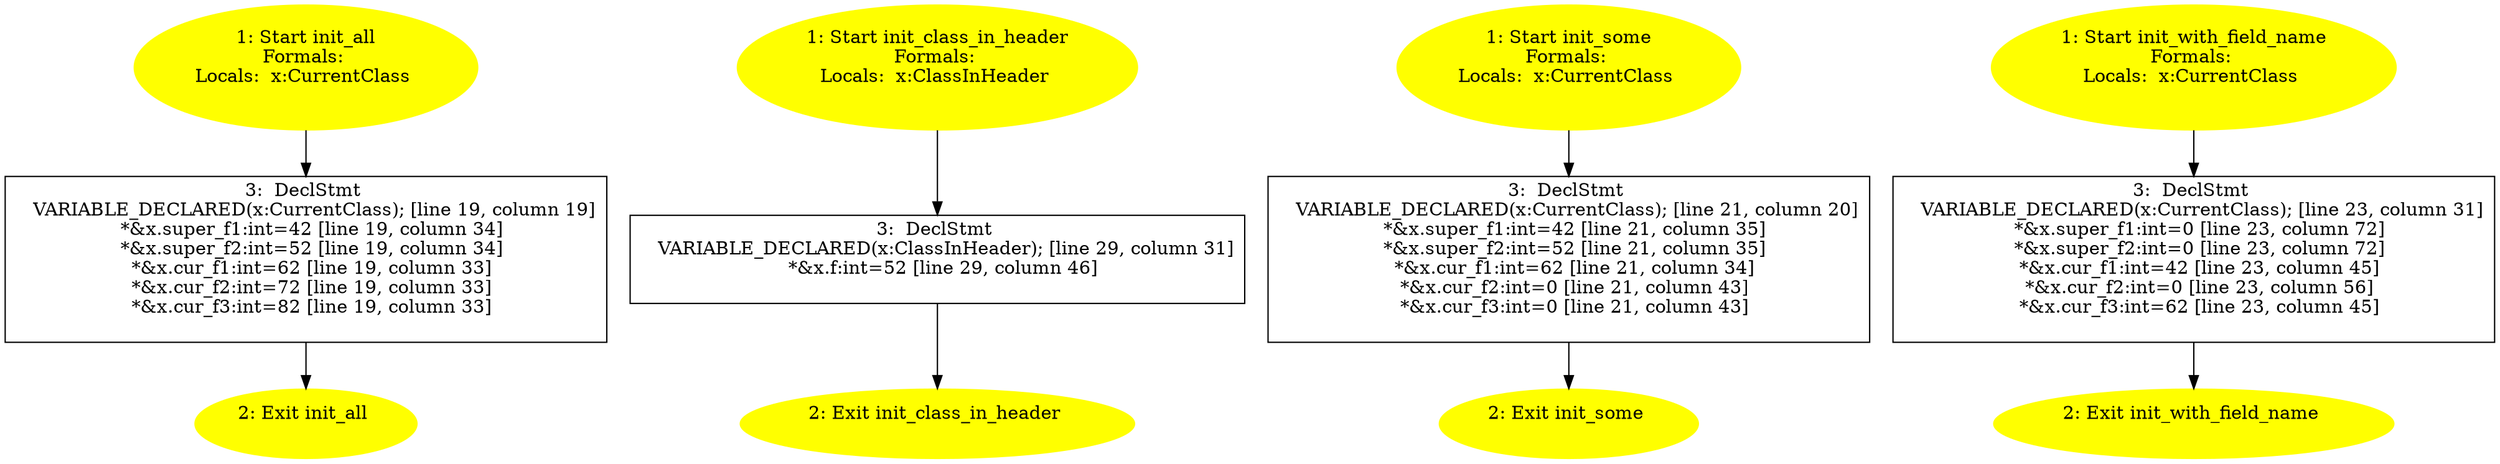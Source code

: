 /* @generated */
digraph cfg {
"init_all#16312083996044697104.b802f2b6193bc69c_1" [label="1: Start init_all\nFormals: \nLocals:  x:CurrentClass \n  " color=yellow style=filled]
	

	 "init_all#16312083996044697104.b802f2b6193bc69c_1" -> "init_all#16312083996044697104.b802f2b6193bc69c_3" ;
"init_all#16312083996044697104.b802f2b6193bc69c_2" [label="2: Exit init_all \n  " color=yellow style=filled]
	

"init_all#16312083996044697104.b802f2b6193bc69c_3" [label="3:  DeclStmt \n   VARIABLE_DECLARED(x:CurrentClass); [line 19, column 19]\n  *&x.super_f1:int=42 [line 19, column 34]\n  *&x.super_f2:int=52 [line 19, column 34]\n  *&x.cur_f1:int=62 [line 19, column 33]\n  *&x.cur_f2:int=72 [line 19, column 33]\n  *&x.cur_f3:int=82 [line 19, column 33]\n " shape="box"]
	

	 "init_all#16312083996044697104.b802f2b6193bc69c_3" -> "init_all#16312083996044697104.b802f2b6193bc69c_2" ;
"init_class_in_header#181929391833.02fc198379f1411d_1" [label="1: Start init_class_in_header\nFormals: \nLocals:  x:ClassInHeader \n  " color=yellow style=filled]
	

	 "init_class_in_header#181929391833.02fc198379f1411d_1" -> "init_class_in_header#181929391833.02fc198379f1411d_3" ;
"init_class_in_header#181929391833.02fc198379f1411d_2" [label="2: Exit init_class_in_header \n  " color=yellow style=filled]
	

"init_class_in_header#181929391833.02fc198379f1411d_3" [label="3:  DeclStmt \n   VARIABLE_DECLARED(x:ClassInHeader); [line 29, column 31]\n  *&x.f:int=52 [line 29, column 46]\n " shape="box"]
	

	 "init_class_in_header#181929391833.02fc198379f1411d_3" -> "init_class_in_header#181929391833.02fc198379f1411d_2" ;
"init_some#8538535122353085284.3304c4fd95fd5f9e_1" [label="1: Start init_some\nFormals: \nLocals:  x:CurrentClass \n  " color=yellow style=filled]
	

	 "init_some#8538535122353085284.3304c4fd95fd5f9e_1" -> "init_some#8538535122353085284.3304c4fd95fd5f9e_3" ;
"init_some#8538535122353085284.3304c4fd95fd5f9e_2" [label="2: Exit init_some \n  " color=yellow style=filled]
	

"init_some#8538535122353085284.3304c4fd95fd5f9e_3" [label="3:  DeclStmt \n   VARIABLE_DECLARED(x:CurrentClass); [line 21, column 20]\n  *&x.super_f1:int=42 [line 21, column 35]\n  *&x.super_f2:int=52 [line 21, column 35]\n  *&x.cur_f1:int=62 [line 21, column 34]\n  *&x.cur_f2:int=0 [line 21, column 43]\n  *&x.cur_f3:int=0 [line 21, column 43]\n " shape="box"]
	

	 "init_some#8538535122353085284.3304c4fd95fd5f9e_3" -> "init_some#8538535122353085284.3304c4fd95fd5f9e_2" ;
"init_with_field_name#773079224408.5cfe20dbecd3fd22_1" [label="1: Start init_with_field_name\nFormals: \nLocals:  x:CurrentClass \n  " color=yellow style=filled]
	

	 "init_with_field_name#773079224408.5cfe20dbecd3fd22_1" -> "init_with_field_name#773079224408.5cfe20dbecd3fd22_3" ;
"init_with_field_name#773079224408.5cfe20dbecd3fd22_2" [label="2: Exit init_with_field_name \n  " color=yellow style=filled]
	

"init_with_field_name#773079224408.5cfe20dbecd3fd22_3" [label="3:  DeclStmt \n   VARIABLE_DECLARED(x:CurrentClass); [line 23, column 31]\n  *&x.super_f1:int=0 [line 23, column 72]\n  *&x.super_f2:int=0 [line 23, column 72]\n  *&x.cur_f1:int=42 [line 23, column 45]\n  *&x.cur_f2:int=0 [line 23, column 56]\n  *&x.cur_f3:int=62 [line 23, column 45]\n " shape="box"]
	

	 "init_with_field_name#773079224408.5cfe20dbecd3fd22_3" -> "init_with_field_name#773079224408.5cfe20dbecd3fd22_2" ;
}
